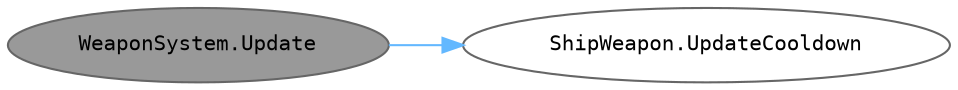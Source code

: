digraph "WeaponSystem.Update"
{
 // INTERACTIVE_SVG=YES
 // LATEX_PDF_SIZE
  bgcolor="transparent";
  edge [fontname=Helvetica,fontsize=10,labelfontname=Helvetica,labelfontsize=10];
  node [fontname=Helvetica,fontsize=10,fontname=Consolas fontsize=10 style=filled height=0.2 width=0.4 margin=0.1];
  rankdir="LR";
  Node1 [id="Node000001",label="WeaponSystem.Update",height=0.2,width=0.4,color="gray40", fillcolor="grey60", style="filled", fontcolor="black",tooltip="매 프레임마다 호출되어 각 무기의 쿨다운 상태를 업데이트합니다."];
  Node1 -> Node2 [id="edge1_Node000001_Node000002",color="steelblue1",style="solid",tooltip=" "];
  Node2 [id="Node000002",label="ShipWeapon.UpdateCooldown",height=0.2,width=0.4,color="grey40", fillcolor="white", style="filled",URL="$class_ship_weapon.html#a1af36c3085a542d72b8b745f2a416f4a",tooltip="매 프레임 호출되어 쿨다운 시간을 감소시킵니다."];
}
